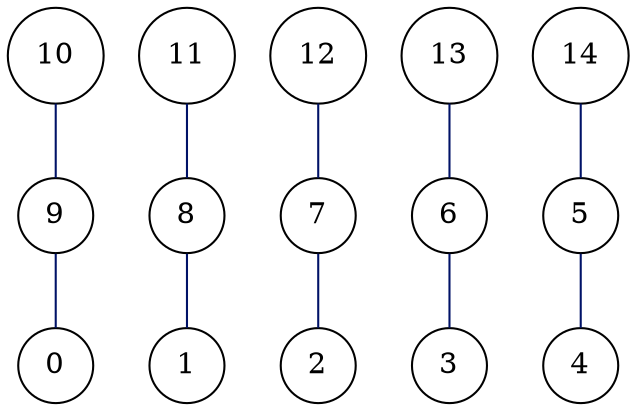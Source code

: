 graph G {
  spline=true;
  0 [pos="0.000000,0.000000!", shape=circle, ];
  1 [pos="1.000000,1.000000!", shape=circle, ];
  2 [pos="2.000000,1.000000!", shape=circle, ];
  3 [pos="3.000000,1.000000!", shape=circle, ];
  4 [pos="4.000000,1.000000!", shape=circle, ];
  5 [pos="5.000000,1.000000!", shape=circle, ];
  6 [pos="6.000000,1.000000!", shape=circle, ];
  7 [pos="7.000000,1.000000!", shape=circle, ];
  8 [pos="8.000000,1.000000!", shape=circle, ];
  9 [pos="9.000000,1.000000!", shape=circle, ];
  10 [pos="10.000000,1.000000!", shape=circle, ];
  11 [pos="11.000000,1.000000!", shape=circle, ];
  12 [pos="12.000000,1.000000!", shape=circle, ];
  13 [pos="13.000000,1.000000!", shape=circle, ];
  14 [pos="14.000000,1.000000!", shape=circle, ];
  
  
  5 -- 4 [color="#001267", label="", ];
  6 -- 3 [color="#001267", label="", ];
  7 -- 2 [color="#001267", label="", ];
  8 -- 1 [color="#001267", label="", ];
  9 -- 0 [color="#001267", label="", ];
  10 -- 9 [color="#001267", label="", ];
  11 -- 8 [color="#001267", label="", ];
  12 -- 7 [color="#001267", label="", ];
  13 -- 6 [color="#001267", label="", ];
  14 -- 5 [color="#001267", label="", ];
  
  }
